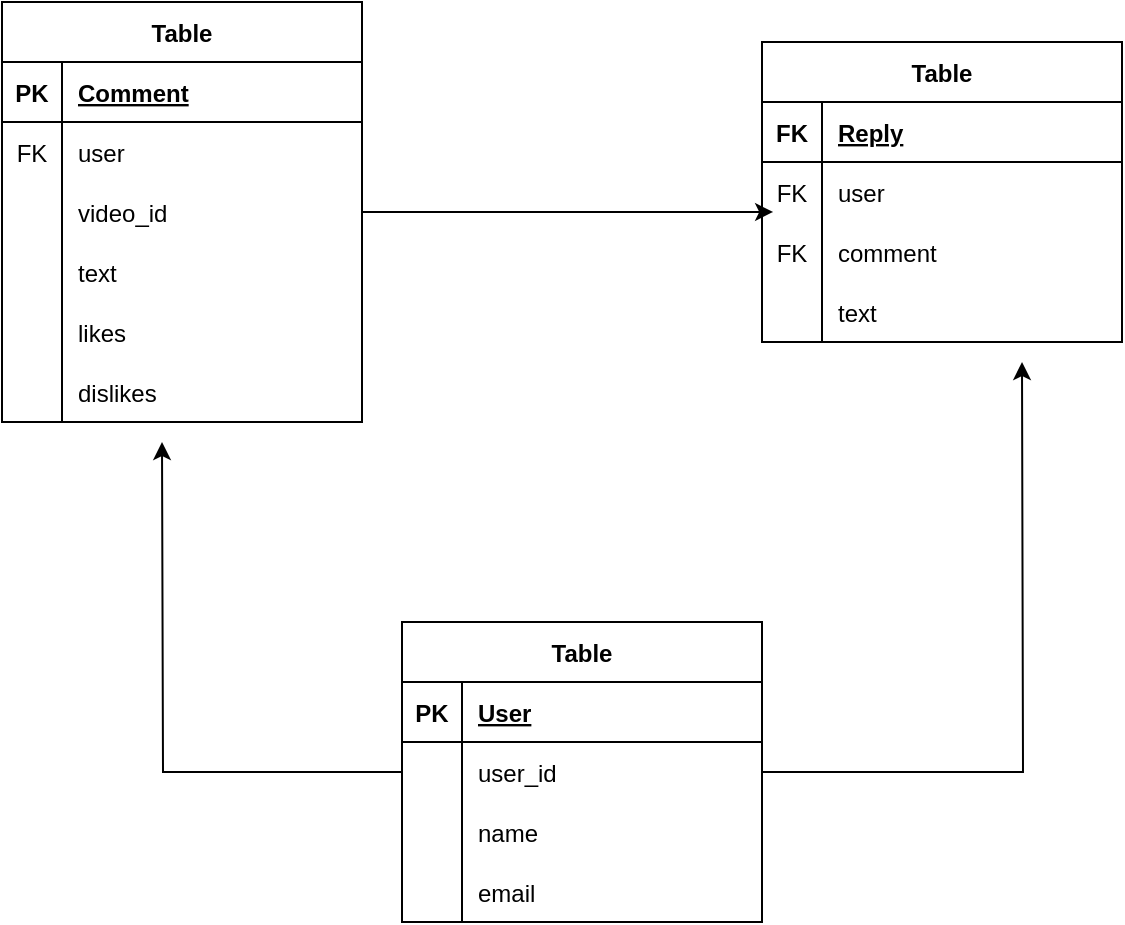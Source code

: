 <mxfile version="20.7.4" type="device"><diagram id="ZEXOfAhD4j2GmPf7jLj6" name="Page-1"><mxGraphModel dx="1036" dy="606" grid="1" gridSize="10" guides="1" tooltips="1" connect="1" arrows="1" fold="1" page="1" pageScale="1" pageWidth="850" pageHeight="1100" math="0" shadow="0"><root><mxCell id="0"/><mxCell id="1" parent="0"/><mxCell id="nS-5wgAQ5xK76Js1tU2v-1" value="Table" style="shape=table;startSize=30;container=1;collapsible=1;childLayout=tableLayout;fixedRows=1;rowLines=0;fontStyle=1;align=center;resizeLast=1;" parent="1" vertex="1"><mxGeometry x="80" y="210" width="180" height="210" as="geometry"/></mxCell><mxCell id="nS-5wgAQ5xK76Js1tU2v-2" value="" style="shape=tableRow;horizontal=0;startSize=0;swimlaneHead=0;swimlaneBody=0;fillColor=none;collapsible=0;dropTarget=0;points=[[0,0.5],[1,0.5]];portConstraint=eastwest;top=0;left=0;right=0;bottom=1;" parent="nS-5wgAQ5xK76Js1tU2v-1" vertex="1"><mxGeometry y="30" width="180" height="30" as="geometry"/></mxCell><mxCell id="nS-5wgAQ5xK76Js1tU2v-3" value="PK" style="shape=partialRectangle;connectable=0;fillColor=none;top=0;left=0;bottom=0;right=0;fontStyle=1;overflow=hidden;" parent="nS-5wgAQ5xK76Js1tU2v-2" vertex="1"><mxGeometry width="30" height="30" as="geometry"><mxRectangle width="30" height="30" as="alternateBounds"/></mxGeometry></mxCell><mxCell id="nS-5wgAQ5xK76Js1tU2v-4" value="Comment" style="shape=partialRectangle;connectable=0;fillColor=none;top=0;left=0;bottom=0;right=0;align=left;spacingLeft=6;fontStyle=5;overflow=hidden;" parent="nS-5wgAQ5xK76Js1tU2v-2" vertex="1"><mxGeometry x="30" width="150" height="30" as="geometry"><mxRectangle width="150" height="30" as="alternateBounds"/></mxGeometry></mxCell><mxCell id="nS-5wgAQ5xK76Js1tU2v-5" value="" style="shape=tableRow;horizontal=0;startSize=0;swimlaneHead=0;swimlaneBody=0;fillColor=none;collapsible=0;dropTarget=0;points=[[0,0.5],[1,0.5]];portConstraint=eastwest;top=0;left=0;right=0;bottom=0;" parent="nS-5wgAQ5xK76Js1tU2v-1" vertex="1"><mxGeometry y="60" width="180" height="30" as="geometry"/></mxCell><mxCell id="nS-5wgAQ5xK76Js1tU2v-6" value="FK" style="shape=partialRectangle;connectable=0;fillColor=none;top=0;left=0;bottom=0;right=0;editable=1;overflow=hidden;" parent="nS-5wgAQ5xK76Js1tU2v-5" vertex="1"><mxGeometry width="30" height="30" as="geometry"><mxRectangle width="30" height="30" as="alternateBounds"/></mxGeometry></mxCell><mxCell id="nS-5wgAQ5xK76Js1tU2v-7" value="user" style="shape=partialRectangle;connectable=0;fillColor=none;top=0;left=0;bottom=0;right=0;align=left;spacingLeft=6;overflow=hidden;" parent="nS-5wgAQ5xK76Js1tU2v-5" vertex="1"><mxGeometry x="30" width="150" height="30" as="geometry"><mxRectangle width="150" height="30" as="alternateBounds"/></mxGeometry></mxCell><mxCell id="nS-5wgAQ5xK76Js1tU2v-8" value="" style="shape=tableRow;horizontal=0;startSize=0;swimlaneHead=0;swimlaneBody=0;fillColor=none;collapsible=0;dropTarget=0;points=[[0,0.5],[1,0.5]];portConstraint=eastwest;top=0;left=0;right=0;bottom=0;" parent="nS-5wgAQ5xK76Js1tU2v-1" vertex="1"><mxGeometry y="90" width="180" height="30" as="geometry"/></mxCell><mxCell id="nS-5wgAQ5xK76Js1tU2v-9" value="" style="shape=partialRectangle;connectable=0;fillColor=none;top=0;left=0;bottom=0;right=0;editable=1;overflow=hidden;" parent="nS-5wgAQ5xK76Js1tU2v-8" vertex="1"><mxGeometry width="30" height="30" as="geometry"><mxRectangle width="30" height="30" as="alternateBounds"/></mxGeometry></mxCell><mxCell id="nS-5wgAQ5xK76Js1tU2v-10" value="video_id" style="shape=partialRectangle;connectable=0;fillColor=none;top=0;left=0;bottom=0;right=0;align=left;spacingLeft=6;overflow=hidden;" parent="nS-5wgAQ5xK76Js1tU2v-8" vertex="1"><mxGeometry x="30" width="150" height="30" as="geometry"><mxRectangle width="150" height="30" as="alternateBounds"/></mxGeometry></mxCell><mxCell id="nS-5wgAQ5xK76Js1tU2v-11" value="" style="shape=tableRow;horizontal=0;startSize=0;swimlaneHead=0;swimlaneBody=0;fillColor=none;collapsible=0;dropTarget=0;points=[[0,0.5],[1,0.5]];portConstraint=eastwest;top=0;left=0;right=0;bottom=0;" parent="nS-5wgAQ5xK76Js1tU2v-1" vertex="1"><mxGeometry y="120" width="180" height="30" as="geometry"/></mxCell><mxCell id="nS-5wgAQ5xK76Js1tU2v-12" value="" style="shape=partialRectangle;connectable=0;fillColor=none;top=0;left=0;bottom=0;right=0;editable=1;overflow=hidden;" parent="nS-5wgAQ5xK76Js1tU2v-11" vertex="1"><mxGeometry width="30" height="30" as="geometry"><mxRectangle width="30" height="30" as="alternateBounds"/></mxGeometry></mxCell><mxCell id="nS-5wgAQ5xK76Js1tU2v-13" value="text" style="shape=partialRectangle;connectable=0;fillColor=none;top=0;left=0;bottom=0;right=0;align=left;spacingLeft=6;overflow=hidden;" parent="nS-5wgAQ5xK76Js1tU2v-11" vertex="1"><mxGeometry x="30" width="150" height="30" as="geometry"><mxRectangle width="150" height="30" as="alternateBounds"/></mxGeometry></mxCell><mxCell id="nS-5wgAQ5xK76Js1tU2v-14" value="" style="shape=tableRow;horizontal=0;startSize=0;swimlaneHead=0;swimlaneBody=0;fillColor=none;collapsible=0;dropTarget=0;points=[[0,0.5],[1,0.5]];portConstraint=eastwest;top=0;left=0;right=0;bottom=0;" parent="nS-5wgAQ5xK76Js1tU2v-1" vertex="1"><mxGeometry y="150" width="180" height="30" as="geometry"/></mxCell><mxCell id="nS-5wgAQ5xK76Js1tU2v-15" value="" style="shape=partialRectangle;connectable=0;fillColor=none;top=0;left=0;bottom=0;right=0;editable=1;overflow=hidden;" parent="nS-5wgAQ5xK76Js1tU2v-14" vertex="1"><mxGeometry width="30" height="30" as="geometry"><mxRectangle width="30" height="30" as="alternateBounds"/></mxGeometry></mxCell><mxCell id="nS-5wgAQ5xK76Js1tU2v-16" value="likes" style="shape=partialRectangle;connectable=0;fillColor=none;top=0;left=0;bottom=0;right=0;align=left;spacingLeft=6;overflow=hidden;" parent="nS-5wgAQ5xK76Js1tU2v-14" vertex="1"><mxGeometry x="30" width="150" height="30" as="geometry"><mxRectangle width="150" height="30" as="alternateBounds"/></mxGeometry></mxCell><mxCell id="nS-5wgAQ5xK76Js1tU2v-33" value="" style="shape=tableRow;horizontal=0;startSize=0;swimlaneHead=0;swimlaneBody=0;fillColor=none;collapsible=0;dropTarget=0;points=[[0,0.5],[1,0.5]];portConstraint=eastwest;top=0;left=0;right=0;bottom=0;" parent="nS-5wgAQ5xK76Js1tU2v-1" vertex="1"><mxGeometry y="180" width="180" height="30" as="geometry"/></mxCell><mxCell id="nS-5wgAQ5xK76Js1tU2v-34" value="" style="shape=partialRectangle;connectable=0;fillColor=none;top=0;left=0;bottom=0;right=0;editable=1;overflow=hidden;" parent="nS-5wgAQ5xK76Js1tU2v-33" vertex="1"><mxGeometry width="30" height="30" as="geometry"><mxRectangle width="30" height="30" as="alternateBounds"/></mxGeometry></mxCell><mxCell id="nS-5wgAQ5xK76Js1tU2v-35" value="dislikes" style="shape=partialRectangle;connectable=0;fillColor=none;top=0;left=0;bottom=0;right=0;align=left;spacingLeft=6;overflow=hidden;" parent="nS-5wgAQ5xK76Js1tU2v-33" vertex="1"><mxGeometry x="30" width="150" height="30" as="geometry"><mxRectangle width="150" height="30" as="alternateBounds"/></mxGeometry></mxCell><mxCell id="nS-5wgAQ5xK76Js1tU2v-49" value="Table" style="shape=table;startSize=30;container=1;collapsible=1;childLayout=tableLayout;fixedRows=1;rowLines=0;fontStyle=1;align=center;resizeLast=1;" parent="1" vertex="1"><mxGeometry x="460" y="230" width="180" height="150" as="geometry"/></mxCell><mxCell id="nS-5wgAQ5xK76Js1tU2v-50" value="" style="shape=tableRow;horizontal=0;startSize=0;swimlaneHead=0;swimlaneBody=0;fillColor=none;collapsible=0;dropTarget=0;points=[[0,0.5],[1,0.5]];portConstraint=eastwest;top=0;left=0;right=0;bottom=1;" parent="nS-5wgAQ5xK76Js1tU2v-49" vertex="1"><mxGeometry y="30" width="180" height="30" as="geometry"/></mxCell><mxCell id="nS-5wgAQ5xK76Js1tU2v-51" value="FK" style="shape=partialRectangle;connectable=0;fillColor=none;top=0;left=0;bottom=0;right=0;fontStyle=1;overflow=hidden;" parent="nS-5wgAQ5xK76Js1tU2v-50" vertex="1"><mxGeometry width="30" height="30" as="geometry"><mxRectangle width="30" height="30" as="alternateBounds"/></mxGeometry></mxCell><mxCell id="nS-5wgAQ5xK76Js1tU2v-52" value="Reply" style="shape=partialRectangle;connectable=0;fillColor=none;top=0;left=0;bottom=0;right=0;align=left;spacingLeft=6;fontStyle=5;overflow=hidden;" parent="nS-5wgAQ5xK76Js1tU2v-50" vertex="1"><mxGeometry x="30" width="150" height="30" as="geometry"><mxRectangle width="150" height="30" as="alternateBounds"/></mxGeometry></mxCell><mxCell id="nS-5wgAQ5xK76Js1tU2v-53" value="" style="shape=tableRow;horizontal=0;startSize=0;swimlaneHead=0;swimlaneBody=0;fillColor=none;collapsible=0;dropTarget=0;points=[[0,0.5],[1,0.5]];portConstraint=eastwest;top=0;left=0;right=0;bottom=0;" parent="nS-5wgAQ5xK76Js1tU2v-49" vertex="1"><mxGeometry y="60" width="180" height="30" as="geometry"/></mxCell><mxCell id="nS-5wgAQ5xK76Js1tU2v-54" value="FK" style="shape=partialRectangle;connectable=0;fillColor=none;top=0;left=0;bottom=0;right=0;editable=1;overflow=hidden;" parent="nS-5wgAQ5xK76Js1tU2v-53" vertex="1"><mxGeometry width="30" height="30" as="geometry"><mxRectangle width="30" height="30" as="alternateBounds"/></mxGeometry></mxCell><mxCell id="nS-5wgAQ5xK76Js1tU2v-55" value="user" style="shape=partialRectangle;connectable=0;fillColor=none;top=0;left=0;bottom=0;right=0;align=left;spacingLeft=6;overflow=hidden;" parent="nS-5wgAQ5xK76Js1tU2v-53" vertex="1"><mxGeometry x="30" width="150" height="30" as="geometry"><mxRectangle width="150" height="30" as="alternateBounds"/></mxGeometry></mxCell><mxCell id="nS-5wgAQ5xK76Js1tU2v-56" value="" style="shape=tableRow;horizontal=0;startSize=0;swimlaneHead=0;swimlaneBody=0;fillColor=none;collapsible=0;dropTarget=0;points=[[0,0.5],[1,0.5]];portConstraint=eastwest;top=0;left=0;right=0;bottom=0;" parent="nS-5wgAQ5xK76Js1tU2v-49" vertex="1"><mxGeometry y="90" width="180" height="30" as="geometry"/></mxCell><mxCell id="nS-5wgAQ5xK76Js1tU2v-57" value="FK" style="shape=partialRectangle;connectable=0;fillColor=none;top=0;left=0;bottom=0;right=0;editable=1;overflow=hidden;" parent="nS-5wgAQ5xK76Js1tU2v-56" vertex="1"><mxGeometry width="30" height="30" as="geometry"><mxRectangle width="30" height="30" as="alternateBounds"/></mxGeometry></mxCell><mxCell id="nS-5wgAQ5xK76Js1tU2v-58" value="comment" style="shape=partialRectangle;connectable=0;fillColor=none;top=0;left=0;bottom=0;right=0;align=left;spacingLeft=6;overflow=hidden;" parent="nS-5wgAQ5xK76Js1tU2v-56" vertex="1"><mxGeometry x="30" width="150" height="30" as="geometry"><mxRectangle width="150" height="30" as="alternateBounds"/></mxGeometry></mxCell><mxCell id="nS-5wgAQ5xK76Js1tU2v-59" value="" style="shape=tableRow;horizontal=0;startSize=0;swimlaneHead=0;swimlaneBody=0;fillColor=none;collapsible=0;dropTarget=0;points=[[0,0.5],[1,0.5]];portConstraint=eastwest;top=0;left=0;right=0;bottom=0;" parent="nS-5wgAQ5xK76Js1tU2v-49" vertex="1"><mxGeometry y="120" width="180" height="30" as="geometry"/></mxCell><mxCell id="nS-5wgAQ5xK76Js1tU2v-60" value="" style="shape=partialRectangle;connectable=0;fillColor=none;top=0;left=0;bottom=0;right=0;editable=1;overflow=hidden;" parent="nS-5wgAQ5xK76Js1tU2v-59" vertex="1"><mxGeometry width="30" height="30" as="geometry"><mxRectangle width="30" height="30" as="alternateBounds"/></mxGeometry></mxCell><mxCell id="nS-5wgAQ5xK76Js1tU2v-61" value="text" style="shape=partialRectangle;connectable=0;fillColor=none;top=0;left=0;bottom=0;right=0;align=left;spacingLeft=6;overflow=hidden;" parent="nS-5wgAQ5xK76Js1tU2v-59" vertex="1"><mxGeometry x="30" width="150" height="30" as="geometry"><mxRectangle width="150" height="30" as="alternateBounds"/></mxGeometry></mxCell><mxCell id="nS-5wgAQ5xK76Js1tU2v-66" style="edgeStyle=orthogonalEdgeStyle;rounded=0;orthogonalLoop=1;jettySize=auto;html=1;entryX=0.031;entryY=0.833;entryDx=0;entryDy=0;entryPerimeter=0;" parent="1" source="nS-5wgAQ5xK76Js1tU2v-8" target="nS-5wgAQ5xK76Js1tU2v-53" edge="1"><mxGeometry relative="1" as="geometry"/></mxCell><mxCell id="nS-5wgAQ5xK76Js1tU2v-94" style="edgeStyle=orthogonalEdgeStyle;rounded=0;orthogonalLoop=1;jettySize=auto;html=1;" parent="1" source="nS-5wgAQ5xK76Js1tU2v-67" edge="1"><mxGeometry relative="1" as="geometry"><mxPoint x="590" y="390" as="targetPoint"/></mxGeometry></mxCell><mxCell id="nS-5wgAQ5xK76Js1tU2v-67" value="Table" style="shape=table;startSize=30;container=1;collapsible=1;childLayout=tableLayout;fixedRows=1;rowLines=0;fontStyle=1;align=center;resizeLast=1;" parent="1" vertex="1"><mxGeometry x="280" y="520" width="180" height="150" as="geometry"/></mxCell><mxCell id="nS-5wgAQ5xK76Js1tU2v-68" value="" style="shape=tableRow;horizontal=0;startSize=0;swimlaneHead=0;swimlaneBody=0;fillColor=none;collapsible=0;dropTarget=0;points=[[0,0.5],[1,0.5]];portConstraint=eastwest;top=0;left=0;right=0;bottom=1;" parent="nS-5wgAQ5xK76Js1tU2v-67" vertex="1"><mxGeometry y="30" width="180" height="30" as="geometry"/></mxCell><mxCell id="nS-5wgAQ5xK76Js1tU2v-69" value="PK" style="shape=partialRectangle;connectable=0;fillColor=none;top=0;left=0;bottom=0;right=0;fontStyle=1;overflow=hidden;" parent="nS-5wgAQ5xK76Js1tU2v-68" vertex="1"><mxGeometry width="30" height="30" as="geometry"><mxRectangle width="30" height="30" as="alternateBounds"/></mxGeometry></mxCell><mxCell id="nS-5wgAQ5xK76Js1tU2v-70" value="User" style="shape=partialRectangle;connectable=0;fillColor=none;top=0;left=0;bottom=0;right=0;align=left;spacingLeft=6;fontStyle=5;overflow=hidden;" parent="nS-5wgAQ5xK76Js1tU2v-68" vertex="1"><mxGeometry x="30" width="150" height="30" as="geometry"><mxRectangle width="150" height="30" as="alternateBounds"/></mxGeometry></mxCell><mxCell id="nS-5wgAQ5xK76Js1tU2v-71" value="" style="shape=tableRow;horizontal=0;startSize=0;swimlaneHead=0;swimlaneBody=0;fillColor=none;collapsible=0;dropTarget=0;points=[[0,0.5],[1,0.5]];portConstraint=eastwest;top=0;left=0;right=0;bottom=0;" parent="nS-5wgAQ5xK76Js1tU2v-67" vertex="1"><mxGeometry y="60" width="180" height="30" as="geometry"/></mxCell><mxCell id="nS-5wgAQ5xK76Js1tU2v-72" value="" style="shape=partialRectangle;connectable=0;fillColor=none;top=0;left=0;bottom=0;right=0;editable=1;overflow=hidden;" parent="nS-5wgAQ5xK76Js1tU2v-71" vertex="1"><mxGeometry width="30" height="30" as="geometry"><mxRectangle width="30" height="30" as="alternateBounds"/></mxGeometry></mxCell><mxCell id="nS-5wgAQ5xK76Js1tU2v-73" value="user_id" style="shape=partialRectangle;connectable=0;fillColor=none;top=0;left=0;bottom=0;right=0;align=left;spacingLeft=6;overflow=hidden;" parent="nS-5wgAQ5xK76Js1tU2v-71" vertex="1"><mxGeometry x="30" width="150" height="30" as="geometry"><mxRectangle width="150" height="30" as="alternateBounds"/></mxGeometry></mxCell><mxCell id="nS-5wgAQ5xK76Js1tU2v-74" value="" style="shape=tableRow;horizontal=0;startSize=0;swimlaneHead=0;swimlaneBody=0;fillColor=none;collapsible=0;dropTarget=0;points=[[0,0.5],[1,0.5]];portConstraint=eastwest;top=0;left=0;right=0;bottom=0;" parent="nS-5wgAQ5xK76Js1tU2v-67" vertex="1"><mxGeometry y="90" width="180" height="30" as="geometry"/></mxCell><mxCell id="nS-5wgAQ5xK76Js1tU2v-75" value="" style="shape=partialRectangle;connectable=0;fillColor=none;top=0;left=0;bottom=0;right=0;editable=1;overflow=hidden;" parent="nS-5wgAQ5xK76Js1tU2v-74" vertex="1"><mxGeometry width="30" height="30" as="geometry"><mxRectangle width="30" height="30" as="alternateBounds"/></mxGeometry></mxCell><mxCell id="nS-5wgAQ5xK76Js1tU2v-76" value="name" style="shape=partialRectangle;connectable=0;fillColor=none;top=0;left=0;bottom=0;right=0;align=left;spacingLeft=6;overflow=hidden;" parent="nS-5wgAQ5xK76Js1tU2v-74" vertex="1"><mxGeometry x="30" width="150" height="30" as="geometry"><mxRectangle width="150" height="30" as="alternateBounds"/></mxGeometry></mxCell><mxCell id="nS-5wgAQ5xK76Js1tU2v-77" value="" style="shape=tableRow;horizontal=0;startSize=0;swimlaneHead=0;swimlaneBody=0;fillColor=none;collapsible=0;dropTarget=0;points=[[0,0.5],[1,0.5]];portConstraint=eastwest;top=0;left=0;right=0;bottom=0;" parent="nS-5wgAQ5xK76Js1tU2v-67" vertex="1"><mxGeometry y="120" width="180" height="30" as="geometry"/></mxCell><mxCell id="nS-5wgAQ5xK76Js1tU2v-78" value="" style="shape=partialRectangle;connectable=0;fillColor=none;top=0;left=0;bottom=0;right=0;editable=1;overflow=hidden;" parent="nS-5wgAQ5xK76Js1tU2v-77" vertex="1"><mxGeometry width="30" height="30" as="geometry"><mxRectangle width="30" height="30" as="alternateBounds"/></mxGeometry></mxCell><mxCell id="nS-5wgAQ5xK76Js1tU2v-79" value="email" style="shape=partialRectangle;connectable=0;fillColor=none;top=0;left=0;bottom=0;right=0;align=left;spacingLeft=6;overflow=hidden;" parent="nS-5wgAQ5xK76Js1tU2v-77" vertex="1"><mxGeometry x="30" width="150" height="30" as="geometry"><mxRectangle width="150" height="30" as="alternateBounds"/></mxGeometry></mxCell><mxCell id="nS-5wgAQ5xK76Js1tU2v-93" style="edgeStyle=orthogonalEdgeStyle;rounded=0;orthogonalLoop=1;jettySize=auto;html=1;" parent="1" source="nS-5wgAQ5xK76Js1tU2v-71" edge="1"><mxGeometry relative="1" as="geometry"><mxPoint x="160" y="430" as="targetPoint"/></mxGeometry></mxCell></root></mxGraphModel></diagram></mxfile>